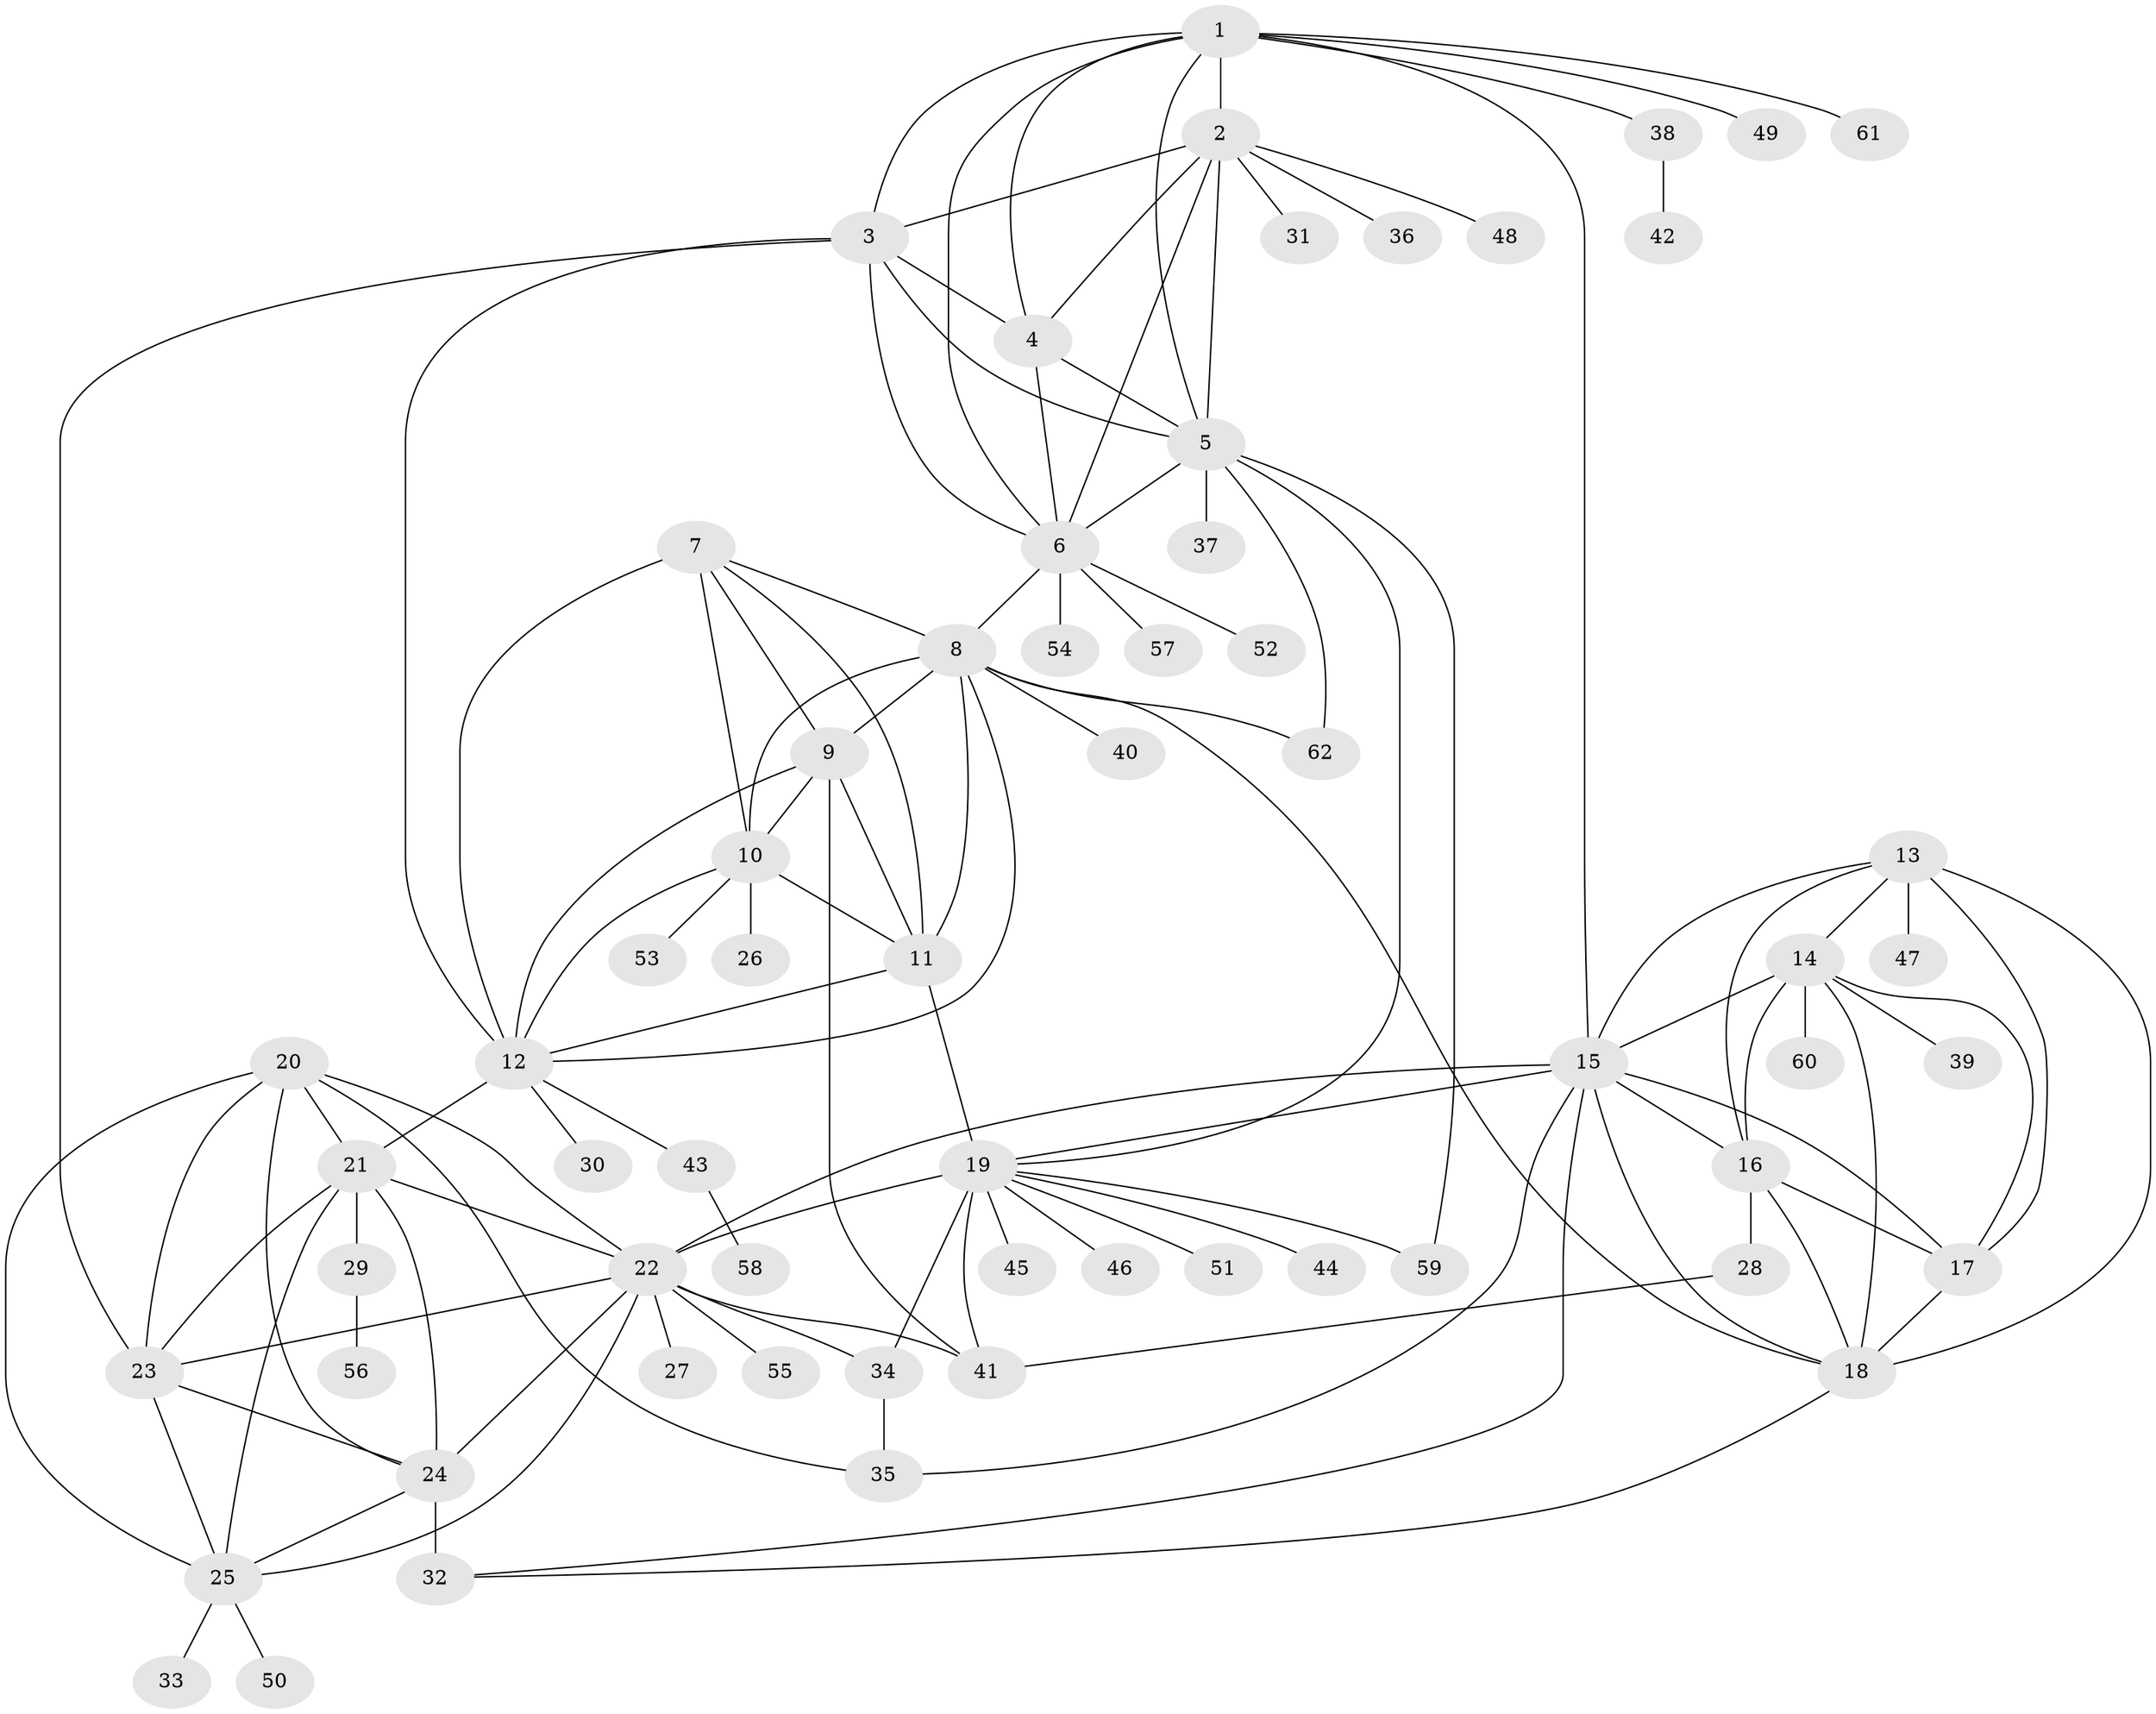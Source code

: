 // original degree distribution, {10: 0.03225806451612903, 9: 0.03225806451612903, 8: 0.08064516129032258, 5: 0.008064516129032258, 7: 0.056451612903225805, 11: 0.016129032258064516, 14: 0.008064516129032258, 13: 0.008064516129032258, 1: 0.5645161290322581, 2: 0.16129032258064516, 3: 0.024193548387096774, 4: 0.008064516129032258}
// Generated by graph-tools (version 1.1) at 2025/37/03/09/25 02:37:11]
// undirected, 62 vertices, 118 edges
graph export_dot {
graph [start="1"]
  node [color=gray90,style=filled];
  1;
  2;
  3;
  4;
  5;
  6;
  7;
  8;
  9;
  10;
  11;
  12;
  13;
  14;
  15;
  16;
  17;
  18;
  19;
  20;
  21;
  22;
  23;
  24;
  25;
  26;
  27;
  28;
  29;
  30;
  31;
  32;
  33;
  34;
  35;
  36;
  37;
  38;
  39;
  40;
  41;
  42;
  43;
  44;
  45;
  46;
  47;
  48;
  49;
  50;
  51;
  52;
  53;
  54;
  55;
  56;
  57;
  58;
  59;
  60;
  61;
  62;
  1 -- 2 [weight=1.0];
  1 -- 3 [weight=1.0];
  1 -- 4 [weight=1.0];
  1 -- 5 [weight=1.0];
  1 -- 6 [weight=1.0];
  1 -- 15 [weight=1.0];
  1 -- 38 [weight=1.0];
  1 -- 49 [weight=1.0];
  1 -- 61 [weight=1.0];
  2 -- 3 [weight=1.0];
  2 -- 4 [weight=1.0];
  2 -- 5 [weight=1.0];
  2 -- 6 [weight=1.0];
  2 -- 31 [weight=1.0];
  2 -- 36 [weight=1.0];
  2 -- 48 [weight=1.0];
  3 -- 4 [weight=1.0];
  3 -- 5 [weight=1.0];
  3 -- 6 [weight=1.0];
  3 -- 12 [weight=1.0];
  3 -- 23 [weight=1.0];
  4 -- 5 [weight=1.0];
  4 -- 6 [weight=1.0];
  5 -- 6 [weight=1.0];
  5 -- 19 [weight=1.0];
  5 -- 37 [weight=1.0];
  5 -- 59 [weight=1.0];
  5 -- 62 [weight=1.0];
  6 -- 8 [weight=1.0];
  6 -- 52 [weight=1.0];
  6 -- 54 [weight=1.0];
  6 -- 57 [weight=1.0];
  7 -- 8 [weight=1.0];
  7 -- 9 [weight=1.0];
  7 -- 10 [weight=1.0];
  7 -- 11 [weight=1.0];
  7 -- 12 [weight=3.0];
  8 -- 9 [weight=1.0];
  8 -- 10 [weight=1.0];
  8 -- 11 [weight=1.0];
  8 -- 12 [weight=1.0];
  8 -- 18 [weight=1.0];
  8 -- 40 [weight=1.0];
  8 -- 62 [weight=1.0];
  9 -- 10 [weight=1.0];
  9 -- 11 [weight=1.0];
  9 -- 12 [weight=1.0];
  9 -- 41 [weight=3.0];
  10 -- 11 [weight=1.0];
  10 -- 12 [weight=1.0];
  10 -- 26 [weight=2.0];
  10 -- 53 [weight=1.0];
  11 -- 12 [weight=1.0];
  11 -- 19 [weight=1.0];
  12 -- 21 [weight=1.0];
  12 -- 30 [weight=1.0];
  12 -- 43 [weight=1.0];
  13 -- 14 [weight=1.0];
  13 -- 15 [weight=1.0];
  13 -- 16 [weight=1.0];
  13 -- 17 [weight=1.0];
  13 -- 18 [weight=1.0];
  13 -- 47 [weight=2.0];
  14 -- 15 [weight=1.0];
  14 -- 16 [weight=1.0];
  14 -- 17 [weight=1.0];
  14 -- 18 [weight=1.0];
  14 -- 39 [weight=1.0];
  14 -- 60 [weight=2.0];
  15 -- 16 [weight=1.0];
  15 -- 17 [weight=1.0];
  15 -- 18 [weight=1.0];
  15 -- 19 [weight=1.0];
  15 -- 22 [weight=1.0];
  15 -- 32 [weight=1.0];
  15 -- 35 [weight=1.0];
  16 -- 17 [weight=1.0];
  16 -- 18 [weight=1.0];
  16 -- 28 [weight=1.0];
  17 -- 18 [weight=2.0];
  18 -- 32 [weight=1.0];
  19 -- 22 [weight=1.0];
  19 -- 34 [weight=8.0];
  19 -- 41 [weight=1.0];
  19 -- 44 [weight=1.0];
  19 -- 45 [weight=2.0];
  19 -- 46 [weight=3.0];
  19 -- 51 [weight=1.0];
  19 -- 59 [weight=2.0];
  20 -- 21 [weight=1.0];
  20 -- 22 [weight=1.0];
  20 -- 23 [weight=1.0];
  20 -- 24 [weight=1.0];
  20 -- 25 [weight=1.0];
  20 -- 35 [weight=1.0];
  21 -- 22 [weight=1.0];
  21 -- 23 [weight=1.0];
  21 -- 24 [weight=1.0];
  21 -- 25 [weight=1.0];
  21 -- 29 [weight=1.0];
  22 -- 23 [weight=1.0];
  22 -- 24 [weight=1.0];
  22 -- 25 [weight=1.0];
  22 -- 27 [weight=1.0];
  22 -- 34 [weight=2.0];
  22 -- 41 [weight=1.0];
  22 -- 55 [weight=1.0];
  23 -- 24 [weight=1.0];
  23 -- 25 [weight=1.0];
  24 -- 25 [weight=1.0];
  24 -- 32 [weight=5.0];
  25 -- 33 [weight=1.0];
  25 -- 50 [weight=1.0];
  28 -- 41 [weight=1.0];
  29 -- 56 [weight=1.0];
  34 -- 35 [weight=1.0];
  38 -- 42 [weight=1.0];
  43 -- 58 [weight=1.0];
}
